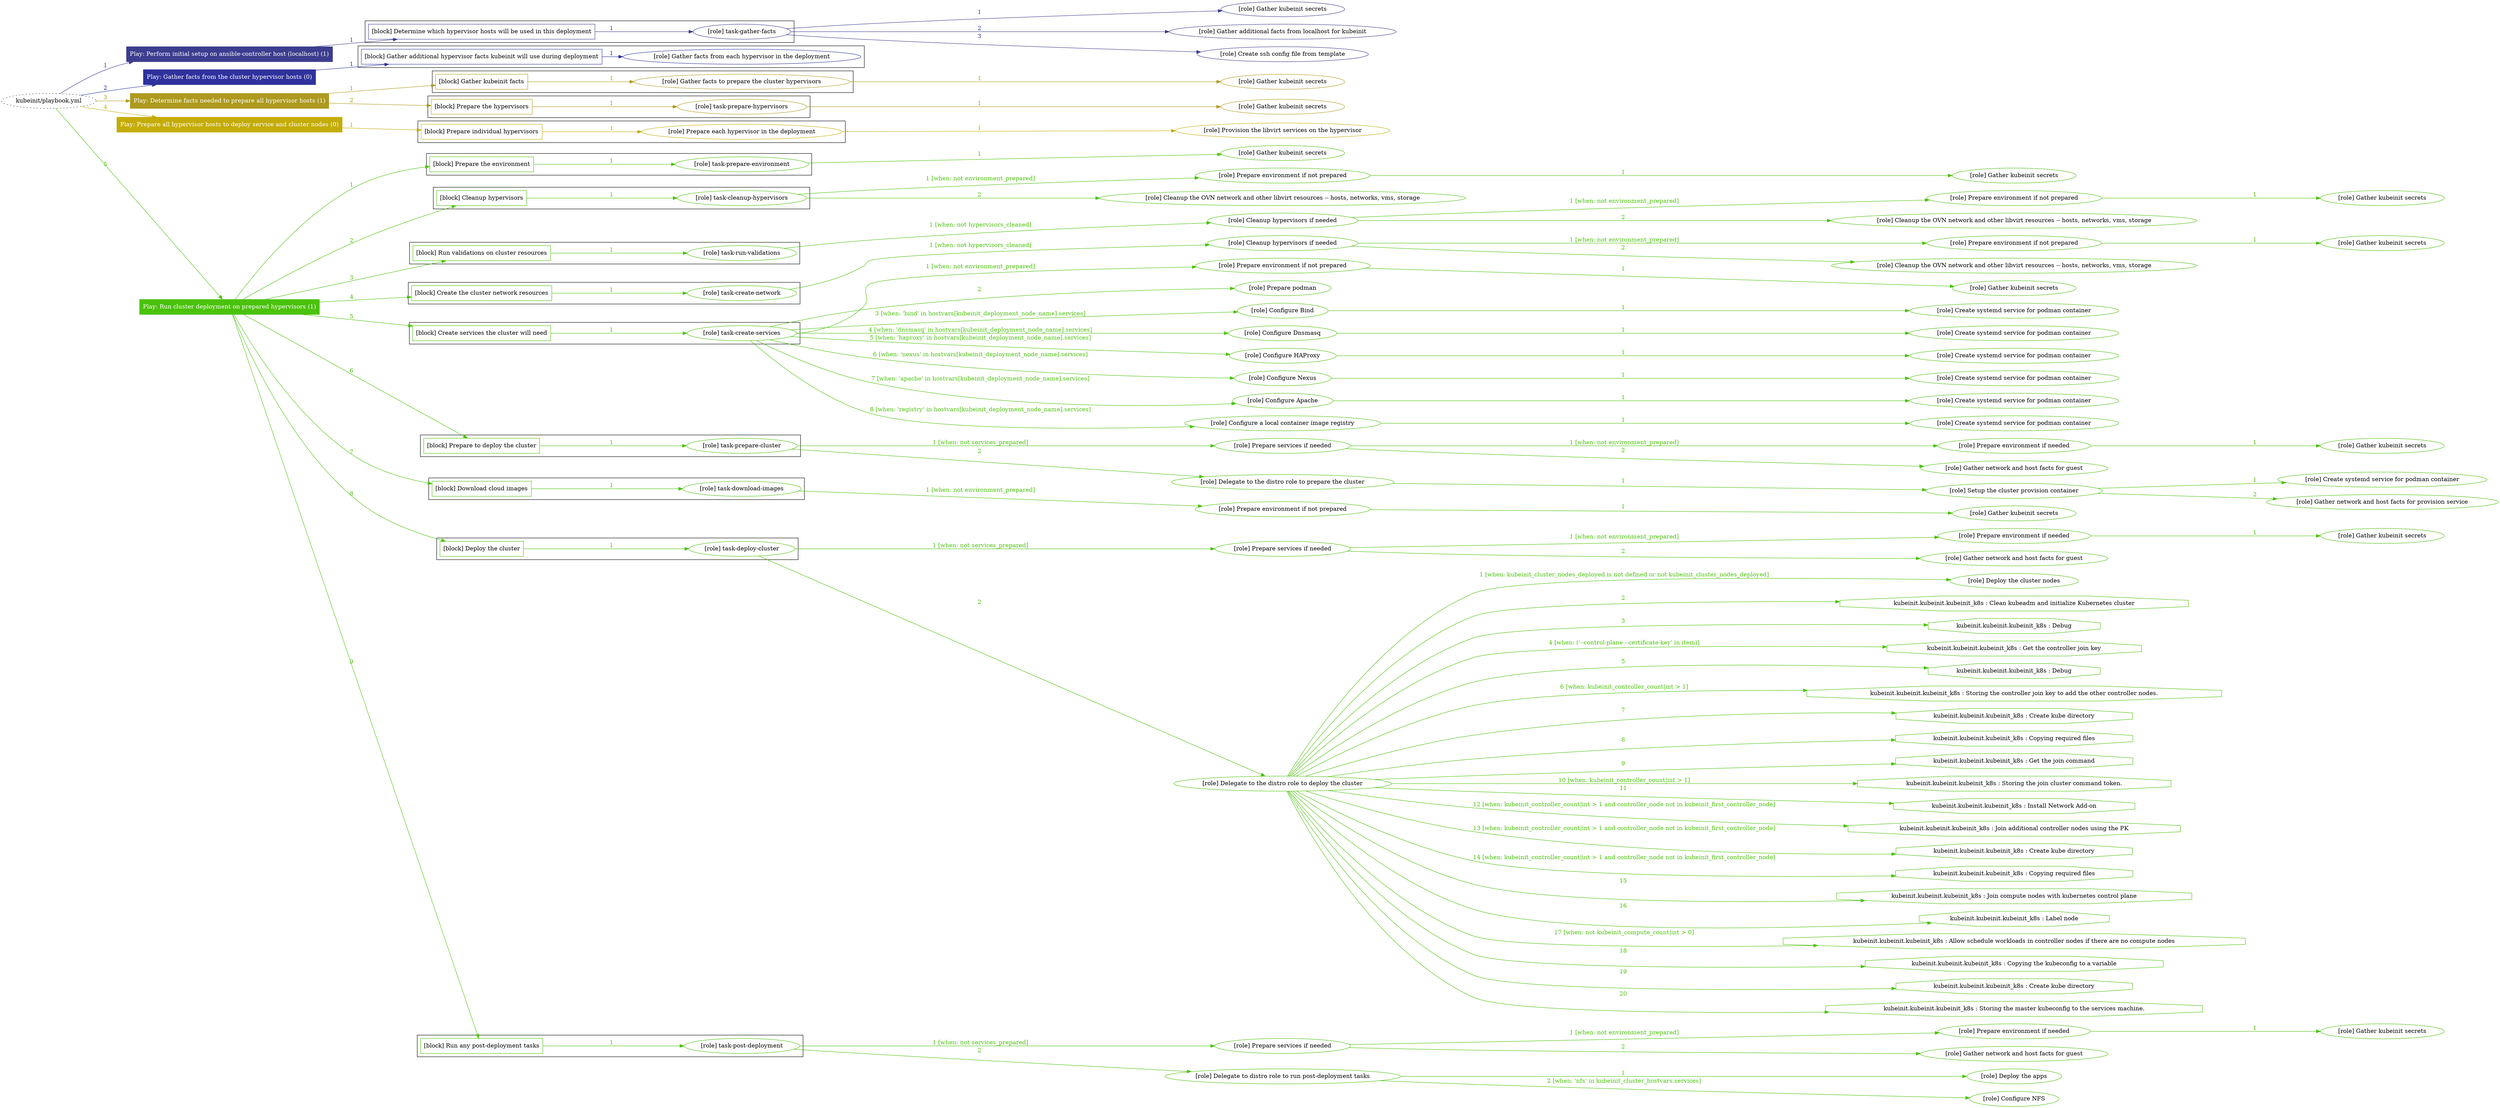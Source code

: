 digraph {
	graph [concentrate=true ordering=in rankdir=LR ratio=fill]
	edge [esep=5 sep=10]
	"kubeinit/playbook.yml" [URL="/home/runner/work/kubeinit/kubeinit/kubeinit/playbook.yml" id=playbook_e734a2d7 style=dotted]
	play_074221e9 [label="Play: Perform initial setup on ansible-controller host (localhost) (1)" URL="/home/runner/work/kubeinit/kubeinit/kubeinit/playbook.yml" color="#3d3d8f" fontcolor="#ffffff" id=play_074221e9 shape=box style=filled tooltip=localhost]
	"kubeinit/playbook.yml" -> play_074221e9 [label="1 " color="#3d3d8f" fontcolor="#3d3d8f" id=edge_3cb2c956 labeltooltip="1 " tooltip="1 "]
	subgraph "Gather kubeinit secrets" {
		role_6863949e [label="[role] Gather kubeinit secrets" URL="/home/runner/.ansible/collections/ansible_collections/kubeinit/kubeinit/roles/kubeinit_prepare/tasks/build_hypervisors_group.yml" color="#3d3d8f" id=role_6863949e tooltip="Gather kubeinit secrets"]
	}
	subgraph "Gather additional facts from localhost for kubeinit" {
		role_caf59a6f [label="[role] Gather additional facts from localhost for kubeinit" URL="/home/runner/.ansible/collections/ansible_collections/kubeinit/kubeinit/roles/kubeinit_prepare/tasks/build_hypervisors_group.yml" color="#3d3d8f" id=role_caf59a6f tooltip="Gather additional facts from localhost for kubeinit"]
	}
	subgraph "Create ssh config file from template" {
		role_b216b632 [label="[role] Create ssh config file from template" URL="/home/runner/.ansible/collections/ansible_collections/kubeinit/kubeinit/roles/kubeinit_prepare/tasks/build_hypervisors_group.yml" color="#3d3d8f" id=role_b216b632 tooltip="Create ssh config file from template"]
	}
	subgraph "task-gather-facts" {
		role_a3a53c31 [label="[role] task-gather-facts" URL="/home/runner/work/kubeinit/kubeinit/kubeinit/playbook.yml" color="#3d3d8f" id=role_a3a53c31 tooltip="task-gather-facts"]
		role_a3a53c31 -> role_6863949e [label="1 " color="#3d3d8f" fontcolor="#3d3d8f" id=edge_8c409356 labeltooltip="1 " tooltip="1 "]
		role_a3a53c31 -> role_caf59a6f [label="2 " color="#3d3d8f" fontcolor="#3d3d8f" id=edge_af7115fb labeltooltip="2 " tooltip="2 "]
		role_a3a53c31 -> role_b216b632 [label="3 " color="#3d3d8f" fontcolor="#3d3d8f" id=edge_ac2d08a5 labeltooltip="3 " tooltip="3 "]
	}
	subgraph "Play: Perform initial setup on ansible-controller host (localhost) (1)" {
		play_074221e9 -> block_5639934f [label=1 color="#3d3d8f" fontcolor="#3d3d8f" id=edge_0ef9ecd8 labeltooltip=1 tooltip=1]
		subgraph cluster_block_5639934f {
			block_5639934f [label="[block] Determine which hypervisor hosts will be used in this deployment" URL="/home/runner/work/kubeinit/kubeinit/kubeinit/playbook.yml" color="#3d3d8f" id=block_5639934f labeltooltip="Determine which hypervisor hosts will be used in this deployment" shape=box tooltip="Determine which hypervisor hosts will be used in this deployment"]
			block_5639934f -> role_a3a53c31 [label="1 " color="#3d3d8f" fontcolor="#3d3d8f" id=edge_a79504d6 labeltooltip="1 " tooltip="1 "]
		}
	}
	play_d009ba50 [label="Play: Gather facts from the cluster hypervisor hosts (0)" URL="/home/runner/work/kubeinit/kubeinit/kubeinit/playbook.yml" color="#2f329d" fontcolor="#ffffff" id=play_d009ba50 shape=box style=filled tooltip="Play: Gather facts from the cluster hypervisor hosts (0)"]
	"kubeinit/playbook.yml" -> play_d009ba50 [label="2 " color="#2f329d" fontcolor="#2f329d" id=edge_496f2b21 labeltooltip="2 " tooltip="2 "]
	subgraph "Gather facts from each hypervisor in the deployment" {
		role_ab9b87d4 [label="[role] Gather facts from each hypervisor in the deployment" URL="/home/runner/work/kubeinit/kubeinit/kubeinit/playbook.yml" color="#2f329d" id=role_ab9b87d4 tooltip="Gather facts from each hypervisor in the deployment"]
	}
	subgraph "Play: Gather facts from the cluster hypervisor hosts (0)" {
		play_d009ba50 -> block_fa7d609e [label=1 color="#2f329d" fontcolor="#2f329d" id=edge_ecd1b1af labeltooltip=1 tooltip=1]
		subgraph cluster_block_fa7d609e {
			block_fa7d609e [label="[block] Gather additional hypervisor facts kubeinit will use during deployment" URL="/home/runner/work/kubeinit/kubeinit/kubeinit/playbook.yml" color="#2f329d" id=block_fa7d609e labeltooltip="Gather additional hypervisor facts kubeinit will use during deployment" shape=box tooltip="Gather additional hypervisor facts kubeinit will use during deployment"]
			block_fa7d609e -> role_ab9b87d4 [label="1 " color="#2f329d" fontcolor="#2f329d" id=edge_fcd0d441 labeltooltip="1 " tooltip="1 "]
		}
	}
	play_07758728 [label="Play: Determine facts needed to prepare all hypervisor hosts (1)" URL="/home/runner/work/kubeinit/kubeinit/kubeinit/playbook.yml" color="#ae9a1e" fontcolor="#ffffff" id=play_07758728 shape=box style=filled tooltip=localhost]
	"kubeinit/playbook.yml" -> play_07758728 [label="3 " color="#ae9a1e" fontcolor="#ae9a1e" id=edge_bca0f4aa labeltooltip="3 " tooltip="3 "]
	subgraph "Gather kubeinit secrets" {
		role_4a3b97d4 [label="[role] Gather kubeinit secrets" URL="/home/runner/.ansible/collections/ansible_collections/kubeinit/kubeinit/roles/kubeinit_prepare/tasks/gather_kubeinit_facts.yml" color="#ae9a1e" id=role_4a3b97d4 tooltip="Gather kubeinit secrets"]
	}
	subgraph "Gather facts to prepare the cluster hypervisors" {
		role_61a4c23e [label="[role] Gather facts to prepare the cluster hypervisors" URL="/home/runner/work/kubeinit/kubeinit/kubeinit/playbook.yml" color="#ae9a1e" id=role_61a4c23e tooltip="Gather facts to prepare the cluster hypervisors"]
		role_61a4c23e -> role_4a3b97d4 [label="1 " color="#ae9a1e" fontcolor="#ae9a1e" id=edge_91c9e935 labeltooltip="1 " tooltip="1 "]
	}
	subgraph "Gather kubeinit secrets" {
		role_08c4fc3f [label="[role] Gather kubeinit secrets" URL="/home/runner/.ansible/collections/ansible_collections/kubeinit/kubeinit/roles/kubeinit_prepare/tasks/gather_kubeinit_facts.yml" color="#ae9a1e" id=role_08c4fc3f tooltip="Gather kubeinit secrets"]
	}
	subgraph "task-prepare-hypervisors" {
		role_ac6c3623 [label="[role] task-prepare-hypervisors" URL="/home/runner/work/kubeinit/kubeinit/kubeinit/playbook.yml" color="#ae9a1e" id=role_ac6c3623 tooltip="task-prepare-hypervisors"]
		role_ac6c3623 -> role_08c4fc3f [label="1 " color="#ae9a1e" fontcolor="#ae9a1e" id=edge_5bd3553e labeltooltip="1 " tooltip="1 "]
	}
	subgraph "Play: Determine facts needed to prepare all hypervisor hosts (1)" {
		play_07758728 -> block_598c58c0 [label=1 color="#ae9a1e" fontcolor="#ae9a1e" id=edge_9d2f1930 labeltooltip=1 tooltip=1]
		subgraph cluster_block_598c58c0 {
			block_598c58c0 [label="[block] Gather kubeinit facts" URL="/home/runner/work/kubeinit/kubeinit/kubeinit/playbook.yml" color="#ae9a1e" id=block_598c58c0 labeltooltip="Gather kubeinit facts" shape=box tooltip="Gather kubeinit facts"]
			block_598c58c0 -> role_61a4c23e [label="1 " color="#ae9a1e" fontcolor="#ae9a1e" id=edge_e7431650 labeltooltip="1 " tooltip="1 "]
		}
		play_07758728 -> block_c1de5cc2 [label=2 color="#ae9a1e" fontcolor="#ae9a1e" id=edge_74856ad4 labeltooltip=2 tooltip=2]
		subgraph cluster_block_c1de5cc2 {
			block_c1de5cc2 [label="[block] Prepare the hypervisors" URL="/home/runner/work/kubeinit/kubeinit/kubeinit/playbook.yml" color="#ae9a1e" id=block_c1de5cc2 labeltooltip="Prepare the hypervisors" shape=box tooltip="Prepare the hypervisors"]
			block_c1de5cc2 -> role_ac6c3623 [label="1 " color="#ae9a1e" fontcolor="#ae9a1e" id=edge_b84b532d labeltooltip="1 " tooltip="1 "]
		}
	}
	play_0ef365fc [label="Play: Prepare all hypervisor hosts to deploy service and cluster nodes (0)" URL="/home/runner/work/kubeinit/kubeinit/kubeinit/playbook.yml" color="#c4ac08" fontcolor="#ffffff" id=play_0ef365fc shape=box style=filled tooltip="Play: Prepare all hypervisor hosts to deploy service and cluster nodes (0)"]
	"kubeinit/playbook.yml" -> play_0ef365fc [label="4 " color="#c4ac08" fontcolor="#c4ac08" id=edge_543cac82 labeltooltip="4 " tooltip="4 "]
	subgraph "Provision the libvirt services on the hypervisor" {
		role_9a3930bc [label="[role] Provision the libvirt services on the hypervisor" URL="/home/runner/.ansible/collections/ansible_collections/kubeinit/kubeinit/roles/kubeinit_prepare/tasks/prepare_hypervisor.yml" color="#c4ac08" id=role_9a3930bc tooltip="Provision the libvirt services on the hypervisor"]
	}
	subgraph "Prepare each hypervisor in the deployment" {
		role_994f98f4 [label="[role] Prepare each hypervisor in the deployment" URL="/home/runner/work/kubeinit/kubeinit/kubeinit/playbook.yml" color="#c4ac08" id=role_994f98f4 tooltip="Prepare each hypervisor in the deployment"]
		role_994f98f4 -> role_9a3930bc [label="1 " color="#c4ac08" fontcolor="#c4ac08" id=edge_73a6e0f7 labeltooltip="1 " tooltip="1 "]
	}
	subgraph "Play: Prepare all hypervisor hosts to deploy service and cluster nodes (0)" {
		play_0ef365fc -> block_9754fe35 [label=1 color="#c4ac08" fontcolor="#c4ac08" id=edge_026866f7 labeltooltip=1 tooltip=1]
		subgraph cluster_block_9754fe35 {
			block_9754fe35 [label="[block] Prepare individual hypervisors" URL="/home/runner/work/kubeinit/kubeinit/kubeinit/playbook.yml" color="#c4ac08" id=block_9754fe35 labeltooltip="Prepare individual hypervisors" shape=box tooltip="Prepare individual hypervisors"]
			block_9754fe35 -> role_994f98f4 [label="1 " color="#c4ac08" fontcolor="#c4ac08" id=edge_f709fe39 labeltooltip="1 " tooltip="1 "]
		}
	}
	play_c331c54b [label="Play: Run cluster deployment on prepared hypervisors (1)" URL="/home/runner/work/kubeinit/kubeinit/kubeinit/playbook.yml" color="#4ac20a" fontcolor="#ffffff" id=play_c331c54b shape=box style=filled tooltip=localhost]
	"kubeinit/playbook.yml" -> play_c331c54b [label="5 " color="#4ac20a" fontcolor="#4ac20a" id=edge_6421f61b labeltooltip="5 " tooltip="5 "]
	subgraph "Gather kubeinit secrets" {
		role_071caebb [label="[role] Gather kubeinit secrets" URL="/home/runner/.ansible/collections/ansible_collections/kubeinit/kubeinit/roles/kubeinit_prepare/tasks/gather_kubeinit_facts.yml" color="#4ac20a" id=role_071caebb tooltip="Gather kubeinit secrets"]
	}
	subgraph "task-prepare-environment" {
		role_caa729d7 [label="[role] task-prepare-environment" URL="/home/runner/work/kubeinit/kubeinit/kubeinit/playbook.yml" color="#4ac20a" id=role_caa729d7 tooltip="task-prepare-environment"]
		role_caa729d7 -> role_071caebb [label="1 " color="#4ac20a" fontcolor="#4ac20a" id=edge_c390d3fb labeltooltip="1 " tooltip="1 "]
	}
	subgraph "Gather kubeinit secrets" {
		role_2187baed [label="[role] Gather kubeinit secrets" URL="/home/runner/.ansible/collections/ansible_collections/kubeinit/kubeinit/roles/kubeinit_prepare/tasks/gather_kubeinit_facts.yml" color="#4ac20a" id=role_2187baed tooltip="Gather kubeinit secrets"]
	}
	subgraph "Prepare environment if not prepared" {
		role_64ab65c9 [label="[role] Prepare environment if not prepared" URL="/home/runner/.ansible/collections/ansible_collections/kubeinit/kubeinit/roles/kubeinit_prepare/tasks/cleanup_hypervisors.yml" color="#4ac20a" id=role_64ab65c9 tooltip="Prepare environment if not prepared"]
		role_64ab65c9 -> role_2187baed [label="1 " color="#4ac20a" fontcolor="#4ac20a" id=edge_3c416015 labeltooltip="1 " tooltip="1 "]
	}
	subgraph "Cleanup the OVN network and other libvirt resources -- hosts, networks, vms, storage" {
		role_fcbad855 [label="[role] Cleanup the OVN network and other libvirt resources -- hosts, networks, vms, storage" URL="/home/runner/.ansible/collections/ansible_collections/kubeinit/kubeinit/roles/kubeinit_prepare/tasks/cleanup_hypervisors.yml" color="#4ac20a" id=role_fcbad855 tooltip="Cleanup the OVN network and other libvirt resources -- hosts, networks, vms, storage"]
	}
	subgraph "task-cleanup-hypervisors" {
		role_5d8f6d02 [label="[role] task-cleanup-hypervisors" URL="/home/runner/work/kubeinit/kubeinit/kubeinit/playbook.yml" color="#4ac20a" id=role_5d8f6d02 tooltip="task-cleanup-hypervisors"]
		role_5d8f6d02 -> role_64ab65c9 [label="1 [when: not environment_prepared]" color="#4ac20a" fontcolor="#4ac20a" id=edge_95a76dad labeltooltip="1 [when: not environment_prepared]" tooltip="1 [when: not environment_prepared]"]
		role_5d8f6d02 -> role_fcbad855 [label="2 " color="#4ac20a" fontcolor="#4ac20a" id=edge_44c9d60f labeltooltip="2 " tooltip="2 "]
	}
	subgraph "Gather kubeinit secrets" {
		role_aa053341 [label="[role] Gather kubeinit secrets" URL="/home/runner/.ansible/collections/ansible_collections/kubeinit/kubeinit/roles/kubeinit_prepare/tasks/gather_kubeinit_facts.yml" color="#4ac20a" id=role_aa053341 tooltip="Gather kubeinit secrets"]
	}
	subgraph "Prepare environment if not prepared" {
		role_e7c57a50 [label="[role] Prepare environment if not prepared" URL="/home/runner/.ansible/collections/ansible_collections/kubeinit/kubeinit/roles/kubeinit_prepare/tasks/cleanup_hypervisors.yml" color="#4ac20a" id=role_e7c57a50 tooltip="Prepare environment if not prepared"]
		role_e7c57a50 -> role_aa053341 [label="1 " color="#4ac20a" fontcolor="#4ac20a" id=edge_aca88133 labeltooltip="1 " tooltip="1 "]
	}
	subgraph "Cleanup the OVN network and other libvirt resources -- hosts, networks, vms, storage" {
		role_95b98541 [label="[role] Cleanup the OVN network and other libvirt resources -- hosts, networks, vms, storage" URL="/home/runner/.ansible/collections/ansible_collections/kubeinit/kubeinit/roles/kubeinit_prepare/tasks/cleanup_hypervisors.yml" color="#4ac20a" id=role_95b98541 tooltip="Cleanup the OVN network and other libvirt resources -- hosts, networks, vms, storage"]
	}
	subgraph "Cleanup hypervisors if needed" {
		role_5ea6e2e2 [label="[role] Cleanup hypervisors if needed" URL="/home/runner/.ansible/collections/ansible_collections/kubeinit/kubeinit/roles/kubeinit_validations/tasks/main.yml" color="#4ac20a" id=role_5ea6e2e2 tooltip="Cleanup hypervisors if needed"]
		role_5ea6e2e2 -> role_e7c57a50 [label="1 [when: not environment_prepared]" color="#4ac20a" fontcolor="#4ac20a" id=edge_458da6b3 labeltooltip="1 [when: not environment_prepared]" tooltip="1 [when: not environment_prepared]"]
		role_5ea6e2e2 -> role_95b98541 [label="2 " color="#4ac20a" fontcolor="#4ac20a" id=edge_e91dcc36 labeltooltip="2 " tooltip="2 "]
	}
	subgraph "task-run-validations" {
		role_b13ccb96 [label="[role] task-run-validations" URL="/home/runner/work/kubeinit/kubeinit/kubeinit/playbook.yml" color="#4ac20a" id=role_b13ccb96 tooltip="task-run-validations"]
		role_b13ccb96 -> role_5ea6e2e2 [label="1 [when: not hypervisors_cleaned]" color="#4ac20a" fontcolor="#4ac20a" id=edge_399413f6 labeltooltip="1 [when: not hypervisors_cleaned]" tooltip="1 [when: not hypervisors_cleaned]"]
	}
	subgraph "Gather kubeinit secrets" {
		role_3c21dec7 [label="[role] Gather kubeinit secrets" URL="/home/runner/.ansible/collections/ansible_collections/kubeinit/kubeinit/roles/kubeinit_prepare/tasks/gather_kubeinit_facts.yml" color="#4ac20a" id=role_3c21dec7 tooltip="Gather kubeinit secrets"]
	}
	subgraph "Prepare environment if not prepared" {
		role_c8cb7c7a [label="[role] Prepare environment if not prepared" URL="/home/runner/.ansible/collections/ansible_collections/kubeinit/kubeinit/roles/kubeinit_prepare/tasks/cleanup_hypervisors.yml" color="#4ac20a" id=role_c8cb7c7a tooltip="Prepare environment if not prepared"]
		role_c8cb7c7a -> role_3c21dec7 [label="1 " color="#4ac20a" fontcolor="#4ac20a" id=edge_eede60a6 labeltooltip="1 " tooltip="1 "]
	}
	subgraph "Cleanup the OVN network and other libvirt resources -- hosts, networks, vms, storage" {
		role_041d3ac8 [label="[role] Cleanup the OVN network and other libvirt resources -- hosts, networks, vms, storage" URL="/home/runner/.ansible/collections/ansible_collections/kubeinit/kubeinit/roles/kubeinit_prepare/tasks/cleanup_hypervisors.yml" color="#4ac20a" id=role_041d3ac8 tooltip="Cleanup the OVN network and other libvirt resources -- hosts, networks, vms, storage"]
	}
	subgraph "Cleanup hypervisors if needed" {
		role_304b39cc [label="[role] Cleanup hypervisors if needed" URL="/home/runner/.ansible/collections/ansible_collections/kubeinit/kubeinit/roles/kubeinit_libvirt/tasks/create_network.yml" color="#4ac20a" id=role_304b39cc tooltip="Cleanup hypervisors if needed"]
		role_304b39cc -> role_c8cb7c7a [label="1 [when: not environment_prepared]" color="#4ac20a" fontcolor="#4ac20a" id=edge_dba70acb labeltooltip="1 [when: not environment_prepared]" tooltip="1 [when: not environment_prepared]"]
		role_304b39cc -> role_041d3ac8 [label="2 " color="#4ac20a" fontcolor="#4ac20a" id=edge_e734e3c9 labeltooltip="2 " tooltip="2 "]
	}
	subgraph "task-create-network" {
		role_10042249 [label="[role] task-create-network" URL="/home/runner/work/kubeinit/kubeinit/kubeinit/playbook.yml" color="#4ac20a" id=role_10042249 tooltip="task-create-network"]
		role_10042249 -> role_304b39cc [label="1 [when: not hypervisors_cleaned]" color="#4ac20a" fontcolor="#4ac20a" id=edge_231ecb42 labeltooltip="1 [when: not hypervisors_cleaned]" tooltip="1 [when: not hypervisors_cleaned]"]
	}
	subgraph "Gather kubeinit secrets" {
		role_6e76d7c6 [label="[role] Gather kubeinit secrets" URL="/home/runner/.ansible/collections/ansible_collections/kubeinit/kubeinit/roles/kubeinit_prepare/tasks/gather_kubeinit_facts.yml" color="#4ac20a" id=role_6e76d7c6 tooltip="Gather kubeinit secrets"]
	}
	subgraph "Prepare environment if not prepared" {
		role_4405f7a8 [label="[role] Prepare environment if not prepared" URL="/home/runner/.ansible/collections/ansible_collections/kubeinit/kubeinit/roles/kubeinit_services/tasks/main.yml" color="#4ac20a" id=role_4405f7a8 tooltip="Prepare environment if not prepared"]
		role_4405f7a8 -> role_6e76d7c6 [label="1 " color="#4ac20a" fontcolor="#4ac20a" id=edge_328ae8c8 labeltooltip="1 " tooltip="1 "]
	}
	subgraph "Prepare podman" {
		role_efbbcc72 [label="[role] Prepare podman" URL="/home/runner/.ansible/collections/ansible_collections/kubeinit/kubeinit/roles/kubeinit_services/tasks/00_create_service_pod.yml" color="#4ac20a" id=role_efbbcc72 tooltip="Prepare podman"]
	}
	subgraph "Create systemd service for podman container" {
		role_4bf2adee [label="[role] Create systemd service for podman container" URL="/home/runner/.ansible/collections/ansible_collections/kubeinit/kubeinit/roles/kubeinit_bind/tasks/main.yml" color="#4ac20a" id=role_4bf2adee tooltip="Create systemd service for podman container"]
	}
	subgraph "Configure Bind" {
		role_bb672658 [label="[role] Configure Bind" URL="/home/runner/.ansible/collections/ansible_collections/kubeinit/kubeinit/roles/kubeinit_services/tasks/start_services_containers.yml" color="#4ac20a" id=role_bb672658 tooltip="Configure Bind"]
		role_bb672658 -> role_4bf2adee [label="1 " color="#4ac20a" fontcolor="#4ac20a" id=edge_ef991bb7 labeltooltip="1 " tooltip="1 "]
	}
	subgraph "Create systemd service for podman container" {
		role_fe11aa2f [label="[role] Create systemd service for podman container" URL="/home/runner/.ansible/collections/ansible_collections/kubeinit/kubeinit/roles/kubeinit_dnsmasq/tasks/main.yml" color="#4ac20a" id=role_fe11aa2f tooltip="Create systemd service for podman container"]
	}
	subgraph "Configure Dnsmasq" {
		role_e54466da [label="[role] Configure Dnsmasq" URL="/home/runner/.ansible/collections/ansible_collections/kubeinit/kubeinit/roles/kubeinit_services/tasks/start_services_containers.yml" color="#4ac20a" id=role_e54466da tooltip="Configure Dnsmasq"]
		role_e54466da -> role_fe11aa2f [label="1 " color="#4ac20a" fontcolor="#4ac20a" id=edge_dad0ee4a labeltooltip="1 " tooltip="1 "]
	}
	subgraph "Create systemd service for podman container" {
		role_1502950e [label="[role] Create systemd service for podman container" URL="/home/runner/.ansible/collections/ansible_collections/kubeinit/kubeinit/roles/kubeinit_haproxy/tasks/main.yml" color="#4ac20a" id=role_1502950e tooltip="Create systemd service for podman container"]
	}
	subgraph "Configure HAProxy" {
		role_b040f08a [label="[role] Configure HAProxy" URL="/home/runner/.ansible/collections/ansible_collections/kubeinit/kubeinit/roles/kubeinit_services/tasks/start_services_containers.yml" color="#4ac20a" id=role_b040f08a tooltip="Configure HAProxy"]
		role_b040f08a -> role_1502950e [label="1 " color="#4ac20a" fontcolor="#4ac20a" id=edge_11cdfc90 labeltooltip="1 " tooltip="1 "]
	}
	subgraph "Create systemd service for podman container" {
		role_ef406a55 [label="[role] Create systemd service for podman container" URL="/home/runner/.ansible/collections/ansible_collections/kubeinit/kubeinit/roles/kubeinit_nexus/tasks/main.yml" color="#4ac20a" id=role_ef406a55 tooltip="Create systemd service for podman container"]
	}
	subgraph "Configure Nexus" {
		role_49a5ab9a [label="[role] Configure Nexus" URL="/home/runner/.ansible/collections/ansible_collections/kubeinit/kubeinit/roles/kubeinit_services/tasks/start_services_containers.yml" color="#4ac20a" id=role_49a5ab9a tooltip="Configure Nexus"]
		role_49a5ab9a -> role_ef406a55 [label="1 " color="#4ac20a" fontcolor="#4ac20a" id=edge_4363b306 labeltooltip="1 " tooltip="1 "]
	}
	subgraph "Create systemd service for podman container" {
		role_304d25c0 [label="[role] Create systemd service for podman container" URL="/home/runner/.ansible/collections/ansible_collections/kubeinit/kubeinit/roles/kubeinit_apache/tasks/main.yml" color="#4ac20a" id=role_304d25c0 tooltip="Create systemd service for podman container"]
	}
	subgraph "Configure Apache" {
		role_17090b69 [label="[role] Configure Apache" URL="/home/runner/.ansible/collections/ansible_collections/kubeinit/kubeinit/roles/kubeinit_services/tasks/start_services_containers.yml" color="#4ac20a" id=role_17090b69 tooltip="Configure Apache"]
		role_17090b69 -> role_304d25c0 [label="1 " color="#4ac20a" fontcolor="#4ac20a" id=edge_e59df2d9 labeltooltip="1 " tooltip="1 "]
	}
	subgraph "Create systemd service for podman container" {
		role_5171a902 [label="[role] Create systemd service for podman container" URL="/home/runner/.ansible/collections/ansible_collections/kubeinit/kubeinit/roles/kubeinit_registry/tasks/main.yml" color="#4ac20a" id=role_5171a902 tooltip="Create systemd service for podman container"]
	}
	subgraph "Configure a local container image registry" {
		role_e693f20c [label="[role] Configure a local container image registry" URL="/home/runner/.ansible/collections/ansible_collections/kubeinit/kubeinit/roles/kubeinit_services/tasks/start_services_containers.yml" color="#4ac20a" id=role_e693f20c tooltip="Configure a local container image registry"]
		role_e693f20c -> role_5171a902 [label="1 " color="#4ac20a" fontcolor="#4ac20a" id=edge_846016ef labeltooltip="1 " tooltip="1 "]
	}
	subgraph "task-create-services" {
		role_b5ba1fb2 [label="[role] task-create-services" URL="/home/runner/work/kubeinit/kubeinit/kubeinit/playbook.yml" color="#4ac20a" id=role_b5ba1fb2 tooltip="task-create-services"]
		role_b5ba1fb2 -> role_4405f7a8 [label="1 [when: not environment_prepared]" color="#4ac20a" fontcolor="#4ac20a" id=edge_367211b8 labeltooltip="1 [when: not environment_prepared]" tooltip="1 [when: not environment_prepared]"]
		role_b5ba1fb2 -> role_efbbcc72 [label="2 " color="#4ac20a" fontcolor="#4ac20a" id=edge_63ae3ae7 labeltooltip="2 " tooltip="2 "]
		role_b5ba1fb2 -> role_bb672658 [label="3 [when: 'bind' in hostvars[kubeinit_deployment_node_name].services]" color="#4ac20a" fontcolor="#4ac20a" id=edge_701b1761 labeltooltip="3 [when: 'bind' in hostvars[kubeinit_deployment_node_name].services]" tooltip="3 [when: 'bind' in hostvars[kubeinit_deployment_node_name].services]"]
		role_b5ba1fb2 -> role_e54466da [label="4 [when: 'dnsmasq' in hostvars[kubeinit_deployment_node_name].services]" color="#4ac20a" fontcolor="#4ac20a" id=edge_e04a20e5 labeltooltip="4 [when: 'dnsmasq' in hostvars[kubeinit_deployment_node_name].services]" tooltip="4 [when: 'dnsmasq' in hostvars[kubeinit_deployment_node_name].services]"]
		role_b5ba1fb2 -> role_b040f08a [label="5 [when: 'haproxy' in hostvars[kubeinit_deployment_node_name].services]" color="#4ac20a" fontcolor="#4ac20a" id=edge_5f113cd2 labeltooltip="5 [when: 'haproxy' in hostvars[kubeinit_deployment_node_name].services]" tooltip="5 [when: 'haproxy' in hostvars[kubeinit_deployment_node_name].services]"]
		role_b5ba1fb2 -> role_49a5ab9a [label="6 [when: 'nexus' in hostvars[kubeinit_deployment_node_name].services]" color="#4ac20a" fontcolor="#4ac20a" id=edge_4450c829 labeltooltip="6 [when: 'nexus' in hostvars[kubeinit_deployment_node_name].services]" tooltip="6 [when: 'nexus' in hostvars[kubeinit_deployment_node_name].services]"]
		role_b5ba1fb2 -> role_17090b69 [label="7 [when: 'apache' in hostvars[kubeinit_deployment_node_name].services]" color="#4ac20a" fontcolor="#4ac20a" id=edge_7058e778 labeltooltip="7 [when: 'apache' in hostvars[kubeinit_deployment_node_name].services]" tooltip="7 [when: 'apache' in hostvars[kubeinit_deployment_node_name].services]"]
		role_b5ba1fb2 -> role_e693f20c [label="8 [when: 'registry' in hostvars[kubeinit_deployment_node_name].services]" color="#4ac20a" fontcolor="#4ac20a" id=edge_161158ac labeltooltip="8 [when: 'registry' in hostvars[kubeinit_deployment_node_name].services]" tooltip="8 [when: 'registry' in hostvars[kubeinit_deployment_node_name].services]"]
	}
	subgraph "Gather kubeinit secrets" {
		role_99378676 [label="[role] Gather kubeinit secrets" URL="/home/runner/.ansible/collections/ansible_collections/kubeinit/kubeinit/roles/kubeinit_prepare/tasks/gather_kubeinit_facts.yml" color="#4ac20a" id=role_99378676 tooltip="Gather kubeinit secrets"]
	}
	subgraph "Prepare environment if needed" {
		role_975b2c86 [label="[role] Prepare environment if needed" URL="/home/runner/.ansible/collections/ansible_collections/kubeinit/kubeinit/roles/kubeinit_services/tasks/prepare_services.yml" color="#4ac20a" id=role_975b2c86 tooltip="Prepare environment if needed"]
		role_975b2c86 -> role_99378676 [label="1 " color="#4ac20a" fontcolor="#4ac20a" id=edge_4d52eb54 labeltooltip="1 " tooltip="1 "]
	}
	subgraph "Gather network and host facts for guest" {
		role_c518cc48 [label="[role] Gather network and host facts for guest" URL="/home/runner/.ansible/collections/ansible_collections/kubeinit/kubeinit/roles/kubeinit_services/tasks/prepare_services.yml" color="#4ac20a" id=role_c518cc48 tooltip="Gather network and host facts for guest"]
	}
	subgraph "Prepare services if needed" {
		role_58d9ffd3 [label="[role] Prepare services if needed" URL="/home/runner/.ansible/collections/ansible_collections/kubeinit/kubeinit/roles/kubeinit_prepare/tasks/prepare_cluster.yml" color="#4ac20a" id=role_58d9ffd3 tooltip="Prepare services if needed"]
		role_58d9ffd3 -> role_975b2c86 [label="1 [when: not environment_prepared]" color="#4ac20a" fontcolor="#4ac20a" id=edge_422b951f labeltooltip="1 [when: not environment_prepared]" tooltip="1 [when: not environment_prepared]"]
		role_58d9ffd3 -> role_c518cc48 [label="2 " color="#4ac20a" fontcolor="#4ac20a" id=edge_fde34834 labeltooltip="2 " tooltip="2 "]
	}
	subgraph "Create systemd service for podman container" {
		role_5e99bfbf [label="[role] Create systemd service for podman container" URL="/home/runner/.ansible/collections/ansible_collections/kubeinit/kubeinit/roles/kubeinit_services/tasks/create_provision_container.yml" color="#4ac20a" id=role_5e99bfbf tooltip="Create systemd service for podman container"]
	}
	subgraph "Gather network and host facts for provision service" {
		role_784748b0 [label="[role] Gather network and host facts for provision service" URL="/home/runner/.ansible/collections/ansible_collections/kubeinit/kubeinit/roles/kubeinit_services/tasks/create_provision_container.yml" color="#4ac20a" id=role_784748b0 tooltip="Gather network and host facts for provision service"]
	}
	subgraph "Setup the cluster provision container" {
		role_6d4ef19f [label="[role] Setup the cluster provision container" URL="/home/runner/.ansible/collections/ansible_collections/kubeinit/kubeinit/roles/kubeinit_k8s/tasks/prepare_cluster.yml" color="#4ac20a" id=role_6d4ef19f tooltip="Setup the cluster provision container"]
		role_6d4ef19f -> role_5e99bfbf [label="1 " color="#4ac20a" fontcolor="#4ac20a" id=edge_53b13d52 labeltooltip="1 " tooltip="1 "]
		role_6d4ef19f -> role_784748b0 [label="2 " color="#4ac20a" fontcolor="#4ac20a" id=edge_28e42a48 labeltooltip="2 " tooltip="2 "]
	}
	subgraph "Delegate to the distro role to prepare the cluster" {
		role_29f12f2a [label="[role] Delegate to the distro role to prepare the cluster" URL="/home/runner/.ansible/collections/ansible_collections/kubeinit/kubeinit/roles/kubeinit_prepare/tasks/prepare_cluster.yml" color="#4ac20a" id=role_29f12f2a tooltip="Delegate to the distro role to prepare the cluster"]
		role_29f12f2a -> role_6d4ef19f [label="1 " color="#4ac20a" fontcolor="#4ac20a" id=edge_ee5fb860 labeltooltip="1 " tooltip="1 "]
	}
	subgraph "task-prepare-cluster" {
		role_57ac03f3 [label="[role] task-prepare-cluster" URL="/home/runner/work/kubeinit/kubeinit/kubeinit/playbook.yml" color="#4ac20a" id=role_57ac03f3 tooltip="task-prepare-cluster"]
		role_57ac03f3 -> role_58d9ffd3 [label="1 [when: not services_prepared]" color="#4ac20a" fontcolor="#4ac20a" id=edge_66a32589 labeltooltip="1 [when: not services_prepared]" tooltip="1 [when: not services_prepared]"]
		role_57ac03f3 -> role_29f12f2a [label="2 " color="#4ac20a" fontcolor="#4ac20a" id=edge_84f46909 labeltooltip="2 " tooltip="2 "]
	}
	subgraph "Gather kubeinit secrets" {
		role_9350c916 [label="[role] Gather kubeinit secrets" URL="/home/runner/.ansible/collections/ansible_collections/kubeinit/kubeinit/roles/kubeinit_prepare/tasks/gather_kubeinit_facts.yml" color="#4ac20a" id=role_9350c916 tooltip="Gather kubeinit secrets"]
	}
	subgraph "Prepare environment if not prepared" {
		role_339c92af [label="[role] Prepare environment if not prepared" URL="/home/runner/.ansible/collections/ansible_collections/kubeinit/kubeinit/roles/kubeinit_libvirt/tasks/download_cloud_images.yml" color="#4ac20a" id=role_339c92af tooltip="Prepare environment if not prepared"]
		role_339c92af -> role_9350c916 [label="1 " color="#4ac20a" fontcolor="#4ac20a" id=edge_dac43ad8 labeltooltip="1 " tooltip="1 "]
	}
	subgraph "task-download-images" {
		role_2a4e4001 [label="[role] task-download-images" URL="/home/runner/work/kubeinit/kubeinit/kubeinit/playbook.yml" color="#4ac20a" id=role_2a4e4001 tooltip="task-download-images"]
		role_2a4e4001 -> role_339c92af [label="1 [when: not environment_prepared]" color="#4ac20a" fontcolor="#4ac20a" id=edge_ec95b40c labeltooltip="1 [when: not environment_prepared]" tooltip="1 [when: not environment_prepared]"]
	}
	subgraph "Gather kubeinit secrets" {
		role_4dc36c62 [label="[role] Gather kubeinit secrets" URL="/home/runner/.ansible/collections/ansible_collections/kubeinit/kubeinit/roles/kubeinit_prepare/tasks/gather_kubeinit_facts.yml" color="#4ac20a" id=role_4dc36c62 tooltip="Gather kubeinit secrets"]
	}
	subgraph "Prepare environment if needed" {
		role_8b0063f5 [label="[role] Prepare environment if needed" URL="/home/runner/.ansible/collections/ansible_collections/kubeinit/kubeinit/roles/kubeinit_services/tasks/prepare_services.yml" color="#4ac20a" id=role_8b0063f5 tooltip="Prepare environment if needed"]
		role_8b0063f5 -> role_4dc36c62 [label="1 " color="#4ac20a" fontcolor="#4ac20a" id=edge_582e1448 labeltooltip="1 " tooltip="1 "]
	}
	subgraph "Gather network and host facts for guest" {
		role_4115c661 [label="[role] Gather network and host facts for guest" URL="/home/runner/.ansible/collections/ansible_collections/kubeinit/kubeinit/roles/kubeinit_services/tasks/prepare_services.yml" color="#4ac20a" id=role_4115c661 tooltip="Gather network and host facts for guest"]
	}
	subgraph "Prepare services if needed" {
		role_e8fd9f03 [label="[role] Prepare services if needed" URL="/home/runner/.ansible/collections/ansible_collections/kubeinit/kubeinit/roles/kubeinit_prepare/tasks/deploy_cluster.yml" color="#4ac20a" id=role_e8fd9f03 tooltip="Prepare services if needed"]
		role_e8fd9f03 -> role_8b0063f5 [label="1 [when: not environment_prepared]" color="#4ac20a" fontcolor="#4ac20a" id=edge_8b3607db labeltooltip="1 [when: not environment_prepared]" tooltip="1 [when: not environment_prepared]"]
		role_e8fd9f03 -> role_4115c661 [label="2 " color="#4ac20a" fontcolor="#4ac20a" id=edge_ab5a050e labeltooltip="2 " tooltip="2 "]
	}
	subgraph "Deploy the cluster nodes" {
		role_ca0fb937 [label="[role] Deploy the cluster nodes" URL="/home/runner/.ansible/collections/ansible_collections/kubeinit/kubeinit/roles/kubeinit_k8s/tasks/main.yml" color="#4ac20a" id=role_ca0fb937 tooltip="Deploy the cluster nodes"]
	}
	subgraph "Delegate to the distro role to deploy the cluster" {
		role_1900da93 [label="[role] Delegate to the distro role to deploy the cluster" URL="/home/runner/.ansible/collections/ansible_collections/kubeinit/kubeinit/roles/kubeinit_prepare/tasks/deploy_cluster.yml" color="#4ac20a" id=role_1900da93 tooltip="Delegate to the distro role to deploy the cluster"]
		role_1900da93 -> role_ca0fb937 [label="1 [when: kubeinit_cluster_nodes_deployed is not defined or not kubeinit_cluster_nodes_deployed]" color="#4ac20a" fontcolor="#4ac20a" id=edge_1aeaced3 labeltooltip="1 [when: kubeinit_cluster_nodes_deployed is not defined or not kubeinit_cluster_nodes_deployed]" tooltip="1 [when: kubeinit_cluster_nodes_deployed is not defined or not kubeinit_cluster_nodes_deployed]"]
		task_c2fdf8cf [label="kubeinit.kubeinit.kubeinit_k8s : Clean kubeadm and initialize Kubernetes cluster" URL="/home/runner/.ansible/collections/ansible_collections/kubeinit/kubeinit/roles/kubeinit_k8s/tasks/main.yml" color="#4ac20a" id=task_c2fdf8cf shape=octagon tooltip="kubeinit.kubeinit.kubeinit_k8s : Clean kubeadm and initialize Kubernetes cluster"]
		role_1900da93 -> task_c2fdf8cf [label="2 " color="#4ac20a" fontcolor="#4ac20a" id=edge_59bdf29a labeltooltip="2 " tooltip="2 "]
		task_25985f7c [label="kubeinit.kubeinit.kubeinit_k8s : Debug" URL="/home/runner/.ansible/collections/ansible_collections/kubeinit/kubeinit/roles/kubeinit_k8s/tasks/main.yml" color="#4ac20a" id=task_25985f7c shape=octagon tooltip="kubeinit.kubeinit.kubeinit_k8s : Debug"]
		role_1900da93 -> task_25985f7c [label="3 " color="#4ac20a" fontcolor="#4ac20a" id=edge_dc37a78a labeltooltip="3 " tooltip="3 "]
		task_4e8a8bf1 [label="kubeinit.kubeinit.kubeinit_k8s : Get the controller join key" URL="/home/runner/.ansible/collections/ansible_collections/kubeinit/kubeinit/roles/kubeinit_k8s/tasks/main.yml" color="#4ac20a" id=task_4e8a8bf1 shape=octagon tooltip="kubeinit.kubeinit.kubeinit_k8s : Get the controller join key"]
		role_1900da93 -> task_4e8a8bf1 [label="4 [when: ('--control-plane --certificate-key' in item)]" color="#4ac20a" fontcolor="#4ac20a" id=edge_85e57998 labeltooltip="4 [when: ('--control-plane --certificate-key' in item)]" tooltip="4 [when: ('--control-plane --certificate-key' in item)]"]
		task_77f8e869 [label="kubeinit.kubeinit.kubeinit_k8s : Debug" URL="/home/runner/.ansible/collections/ansible_collections/kubeinit/kubeinit/roles/kubeinit_k8s/tasks/main.yml" color="#4ac20a" id=task_77f8e869 shape=octagon tooltip="kubeinit.kubeinit.kubeinit_k8s : Debug"]
		role_1900da93 -> task_77f8e869 [label="5 " color="#4ac20a" fontcolor="#4ac20a" id=edge_f7576e5a labeltooltip="5 " tooltip="5 "]
		task_b8da94db [label="kubeinit.kubeinit.kubeinit_k8s : Storing the controller join key to add the other controller nodes." URL="/home/runner/.ansible/collections/ansible_collections/kubeinit/kubeinit/roles/kubeinit_k8s/tasks/main.yml" color="#4ac20a" id=task_b8da94db shape=octagon tooltip="kubeinit.kubeinit.kubeinit_k8s : Storing the controller join key to add the other controller nodes."]
		role_1900da93 -> task_b8da94db [label="6 [when: kubeinit_controller_count|int > 1]" color="#4ac20a" fontcolor="#4ac20a" id=edge_1bf886cb labeltooltip="6 [when: kubeinit_controller_count|int > 1]" tooltip="6 [when: kubeinit_controller_count|int > 1]"]
		task_4453bf81 [label="kubeinit.kubeinit.kubeinit_k8s : Create kube directory" URL="/home/runner/.ansible/collections/ansible_collections/kubeinit/kubeinit/roles/kubeinit_k8s/tasks/main.yml" color="#4ac20a" id=task_4453bf81 shape=octagon tooltip="kubeinit.kubeinit.kubeinit_k8s : Create kube directory"]
		role_1900da93 -> task_4453bf81 [label="7 " color="#4ac20a" fontcolor="#4ac20a" id=edge_1c43c656 labeltooltip="7 " tooltip="7 "]
		task_7189f1aa [label="kubeinit.kubeinit.kubeinit_k8s : Copying required files" URL="/home/runner/.ansible/collections/ansible_collections/kubeinit/kubeinit/roles/kubeinit_k8s/tasks/main.yml" color="#4ac20a" id=task_7189f1aa shape=octagon tooltip="kubeinit.kubeinit.kubeinit_k8s : Copying required files"]
		role_1900da93 -> task_7189f1aa [label="8 " color="#4ac20a" fontcolor="#4ac20a" id=edge_f3f9f5a2 labeltooltip="8 " tooltip="8 "]
		task_de145614 [label="kubeinit.kubeinit.kubeinit_k8s : Get the join command" URL="/home/runner/.ansible/collections/ansible_collections/kubeinit/kubeinit/roles/kubeinit_k8s/tasks/main.yml" color="#4ac20a" id=task_de145614 shape=octagon tooltip="kubeinit.kubeinit.kubeinit_k8s : Get the join command"]
		role_1900da93 -> task_de145614 [label="9 " color="#4ac20a" fontcolor="#4ac20a" id=edge_2531a3c2 labeltooltip="9 " tooltip="9 "]
		task_6c364704 [label="kubeinit.kubeinit.kubeinit_k8s : Storing the join cluster command token." URL="/home/runner/.ansible/collections/ansible_collections/kubeinit/kubeinit/roles/kubeinit_k8s/tasks/main.yml" color="#4ac20a" id=task_6c364704 shape=octagon tooltip="kubeinit.kubeinit.kubeinit_k8s : Storing the join cluster command token."]
		role_1900da93 -> task_6c364704 [label="10 [when: kubeinit_controller_count|int > 1]" color="#4ac20a" fontcolor="#4ac20a" id=edge_47257c62 labeltooltip="10 [when: kubeinit_controller_count|int > 1]" tooltip="10 [when: kubeinit_controller_count|int > 1]"]
		task_a23be6c5 [label="kubeinit.kubeinit.kubeinit_k8s : Install Network Add-on" URL="/home/runner/.ansible/collections/ansible_collections/kubeinit/kubeinit/roles/kubeinit_k8s/tasks/main.yml" color="#4ac20a" id=task_a23be6c5 shape=octagon tooltip="kubeinit.kubeinit.kubeinit_k8s : Install Network Add-on"]
		role_1900da93 -> task_a23be6c5 [label="11 " color="#4ac20a" fontcolor="#4ac20a" id=edge_b6c27d50 labeltooltip="11 " tooltip="11 "]
		task_96961ff7 [label="kubeinit.kubeinit.kubeinit_k8s : Join additional controller nodes using the PK" URL="/home/runner/.ansible/collections/ansible_collections/kubeinit/kubeinit/roles/kubeinit_k8s/tasks/main.yml" color="#4ac20a" id=task_96961ff7 shape=octagon tooltip="kubeinit.kubeinit.kubeinit_k8s : Join additional controller nodes using the PK"]
		role_1900da93 -> task_96961ff7 [label="12 [when: kubeinit_controller_count|int > 1 and controller_node not in kubeinit_first_controller_node]" color="#4ac20a" fontcolor="#4ac20a" id=edge_2994dee4 labeltooltip="12 [when: kubeinit_controller_count|int > 1 and controller_node not in kubeinit_first_controller_node]" tooltip="12 [when: kubeinit_controller_count|int > 1 and controller_node not in kubeinit_first_controller_node]"]
		task_43d697e6 [label="kubeinit.kubeinit.kubeinit_k8s : Create kube directory" URL="/home/runner/.ansible/collections/ansible_collections/kubeinit/kubeinit/roles/kubeinit_k8s/tasks/main.yml" color="#4ac20a" id=task_43d697e6 shape=octagon tooltip="kubeinit.kubeinit.kubeinit_k8s : Create kube directory"]
		role_1900da93 -> task_43d697e6 [label="13 [when: kubeinit_controller_count|int > 1 and controller_node not in kubeinit_first_controller_node]" color="#4ac20a" fontcolor="#4ac20a" id=edge_b5ab532d labeltooltip="13 [when: kubeinit_controller_count|int > 1 and controller_node not in kubeinit_first_controller_node]" tooltip="13 [when: kubeinit_controller_count|int > 1 and controller_node not in kubeinit_first_controller_node]"]
		task_28f04f16 [label="kubeinit.kubeinit.kubeinit_k8s : Copying required files" URL="/home/runner/.ansible/collections/ansible_collections/kubeinit/kubeinit/roles/kubeinit_k8s/tasks/main.yml" color="#4ac20a" id=task_28f04f16 shape=octagon tooltip="kubeinit.kubeinit.kubeinit_k8s : Copying required files"]
		role_1900da93 -> task_28f04f16 [label="14 [when: kubeinit_controller_count|int > 1 and controller_node not in kubeinit_first_controller_node]" color="#4ac20a" fontcolor="#4ac20a" id=edge_8d28ed54 labeltooltip="14 [when: kubeinit_controller_count|int > 1 and controller_node not in kubeinit_first_controller_node]" tooltip="14 [when: kubeinit_controller_count|int > 1 and controller_node not in kubeinit_first_controller_node]"]
		task_c0e94899 [label="kubeinit.kubeinit.kubeinit_k8s : Join compute nodes with kubernetes control plane" URL="/home/runner/.ansible/collections/ansible_collections/kubeinit/kubeinit/roles/kubeinit_k8s/tasks/main.yml" color="#4ac20a" id=task_c0e94899 shape=octagon tooltip="kubeinit.kubeinit.kubeinit_k8s : Join compute nodes with kubernetes control plane"]
		role_1900da93 -> task_c0e94899 [label="15 " color="#4ac20a" fontcolor="#4ac20a" id=edge_cee4d34c labeltooltip="15 " tooltip="15 "]
		task_d4929ffa [label="kubeinit.kubeinit.kubeinit_k8s : Label node" URL="/home/runner/.ansible/collections/ansible_collections/kubeinit/kubeinit/roles/kubeinit_k8s/tasks/main.yml" color="#4ac20a" id=task_d4929ffa shape=octagon tooltip="kubeinit.kubeinit.kubeinit_k8s : Label node"]
		role_1900da93 -> task_d4929ffa [label="16 " color="#4ac20a" fontcolor="#4ac20a" id=edge_22e3e8af labeltooltip="16 " tooltip="16 "]
		task_4ec04cdf [label="kubeinit.kubeinit.kubeinit_k8s : Allow schedule workloads in controller nodes if there are no compute nodes" URL="/home/runner/.ansible/collections/ansible_collections/kubeinit/kubeinit/roles/kubeinit_k8s/tasks/main.yml" color="#4ac20a" id=task_4ec04cdf shape=octagon tooltip="kubeinit.kubeinit.kubeinit_k8s : Allow schedule workloads in controller nodes if there are no compute nodes"]
		role_1900da93 -> task_4ec04cdf [label="17 [when: not kubeinit_compute_count|int > 0]" color="#4ac20a" fontcolor="#4ac20a" id=edge_e957f8a8 labeltooltip="17 [when: not kubeinit_compute_count|int > 0]" tooltip="17 [when: not kubeinit_compute_count|int > 0]"]
		task_abb92858 [label="kubeinit.kubeinit.kubeinit_k8s : Copying the kubeconfig to a variable" URL="/home/runner/.ansible/collections/ansible_collections/kubeinit/kubeinit/roles/kubeinit_k8s/tasks/main.yml" color="#4ac20a" id=task_abb92858 shape=octagon tooltip="kubeinit.kubeinit.kubeinit_k8s : Copying the kubeconfig to a variable"]
		role_1900da93 -> task_abb92858 [label="18 " color="#4ac20a" fontcolor="#4ac20a" id=edge_78ad332f labeltooltip="18 " tooltip="18 "]
		task_33a09801 [label="kubeinit.kubeinit.kubeinit_k8s : Create kube directory" URL="/home/runner/.ansible/collections/ansible_collections/kubeinit/kubeinit/roles/kubeinit_k8s/tasks/main.yml" color="#4ac20a" id=task_33a09801 shape=octagon tooltip="kubeinit.kubeinit.kubeinit_k8s : Create kube directory"]
		role_1900da93 -> task_33a09801 [label="19 " color="#4ac20a" fontcolor="#4ac20a" id=edge_43ebf95d labeltooltip="19 " tooltip="19 "]
		task_16a67cd7 [label="kubeinit.kubeinit.kubeinit_k8s : Storing the master kubeconfig to the services machine." URL="/home/runner/.ansible/collections/ansible_collections/kubeinit/kubeinit/roles/kubeinit_k8s/tasks/main.yml" color="#4ac20a" id=task_16a67cd7 shape=octagon tooltip="kubeinit.kubeinit.kubeinit_k8s : Storing the master kubeconfig to the services machine."]
		role_1900da93 -> task_16a67cd7 [label="20 " color="#4ac20a" fontcolor="#4ac20a" id=edge_b9fc0baa labeltooltip="20 " tooltip="20 "]
	}
	subgraph "task-deploy-cluster" {
		role_3f95d190 [label="[role] task-deploy-cluster" URL="/home/runner/work/kubeinit/kubeinit/kubeinit/playbook.yml" color="#4ac20a" id=role_3f95d190 tooltip="task-deploy-cluster"]
		role_3f95d190 -> role_e8fd9f03 [label="1 [when: not services_prepared]" color="#4ac20a" fontcolor="#4ac20a" id=edge_8fcf8f7a labeltooltip="1 [when: not services_prepared]" tooltip="1 [when: not services_prepared]"]
		role_3f95d190 -> role_1900da93 [label="2 " color="#4ac20a" fontcolor="#4ac20a" id=edge_fe650dbe labeltooltip="2 " tooltip="2 "]
	}
	subgraph "Gather kubeinit secrets" {
		role_2291f6fe [label="[role] Gather kubeinit secrets" URL="/home/runner/.ansible/collections/ansible_collections/kubeinit/kubeinit/roles/kubeinit_prepare/tasks/gather_kubeinit_facts.yml" color="#4ac20a" id=role_2291f6fe tooltip="Gather kubeinit secrets"]
	}
	subgraph "Prepare environment if needed" {
		role_01518948 [label="[role] Prepare environment if needed" URL="/home/runner/.ansible/collections/ansible_collections/kubeinit/kubeinit/roles/kubeinit_services/tasks/prepare_services.yml" color="#4ac20a" id=role_01518948 tooltip="Prepare environment if needed"]
		role_01518948 -> role_2291f6fe [label="1 " color="#4ac20a" fontcolor="#4ac20a" id=edge_d5860919 labeltooltip="1 " tooltip="1 "]
	}
	subgraph "Gather network and host facts for guest" {
		role_0f411b04 [label="[role] Gather network and host facts for guest" URL="/home/runner/.ansible/collections/ansible_collections/kubeinit/kubeinit/roles/kubeinit_services/tasks/prepare_services.yml" color="#4ac20a" id=role_0f411b04 tooltip="Gather network and host facts for guest"]
	}
	subgraph "Prepare services if needed" {
		role_d23c1a3c [label="[role] Prepare services if needed" URL="/home/runner/.ansible/collections/ansible_collections/kubeinit/kubeinit/roles/kubeinit_prepare/tasks/post_deployment.yml" color="#4ac20a" id=role_d23c1a3c tooltip="Prepare services if needed"]
		role_d23c1a3c -> role_01518948 [label="1 [when: not environment_prepared]" color="#4ac20a" fontcolor="#4ac20a" id=edge_9a41b08a labeltooltip="1 [when: not environment_prepared]" tooltip="1 [when: not environment_prepared]"]
		role_d23c1a3c -> role_0f411b04 [label="2 " color="#4ac20a" fontcolor="#4ac20a" id=edge_eabad5b0 labeltooltip="2 " tooltip="2 "]
	}
	subgraph "Deploy the apps" {
		role_a3342918 [label="[role] Deploy the apps" URL="/home/runner/.ansible/collections/ansible_collections/kubeinit/kubeinit/roles/kubeinit_k8s/tasks/post_deployment_tasks.yml" color="#4ac20a" id=role_a3342918 tooltip="Deploy the apps"]
	}
	subgraph "Configure NFS" {
		role_f1e36de3 [label="[role] Configure NFS" URL="/home/runner/.ansible/collections/ansible_collections/kubeinit/kubeinit/roles/kubeinit_k8s/tasks/post_deployment_tasks.yml" color="#4ac20a" id=role_f1e36de3 tooltip="Configure NFS"]
	}
	subgraph "Delegate to distro role to run post-deployment tasks" {
		role_720a508c [label="[role] Delegate to distro role to run post-deployment tasks" URL="/home/runner/.ansible/collections/ansible_collections/kubeinit/kubeinit/roles/kubeinit_prepare/tasks/post_deployment.yml" color="#4ac20a" id=role_720a508c tooltip="Delegate to distro role to run post-deployment tasks"]
		role_720a508c -> role_a3342918 [label="1 " color="#4ac20a" fontcolor="#4ac20a" id=edge_9811209d labeltooltip="1 " tooltip="1 "]
		role_720a508c -> role_f1e36de3 [label="2 [when: 'nfs' in kubeinit_cluster_hostvars.services]" color="#4ac20a" fontcolor="#4ac20a" id=edge_fa6e3936 labeltooltip="2 [when: 'nfs' in kubeinit_cluster_hostvars.services]" tooltip="2 [when: 'nfs' in kubeinit_cluster_hostvars.services]"]
	}
	subgraph "task-post-deployment" {
		role_94d4d901 [label="[role] task-post-deployment" URL="/home/runner/work/kubeinit/kubeinit/kubeinit/playbook.yml" color="#4ac20a" id=role_94d4d901 tooltip="task-post-deployment"]
		role_94d4d901 -> role_d23c1a3c [label="1 [when: not services_prepared]" color="#4ac20a" fontcolor="#4ac20a" id=edge_2459f5e8 labeltooltip="1 [when: not services_prepared]" tooltip="1 [when: not services_prepared]"]
		role_94d4d901 -> role_720a508c [label="2 " color="#4ac20a" fontcolor="#4ac20a" id=edge_37c11cb6 labeltooltip="2 " tooltip="2 "]
	}
	subgraph "Play: Run cluster deployment on prepared hypervisors (1)" {
		play_c331c54b -> block_aa2bb009 [label=1 color="#4ac20a" fontcolor="#4ac20a" id=edge_085f4db6 labeltooltip=1 tooltip=1]
		subgraph cluster_block_aa2bb009 {
			block_aa2bb009 [label="[block] Prepare the environment" URL="/home/runner/work/kubeinit/kubeinit/kubeinit/playbook.yml" color="#4ac20a" id=block_aa2bb009 labeltooltip="Prepare the environment" shape=box tooltip="Prepare the environment"]
			block_aa2bb009 -> role_caa729d7 [label="1 " color="#4ac20a" fontcolor="#4ac20a" id=edge_baaa1e94 labeltooltip="1 " tooltip="1 "]
		}
		play_c331c54b -> block_d37ce8af [label=2 color="#4ac20a" fontcolor="#4ac20a" id=edge_7170b73d labeltooltip=2 tooltip=2]
		subgraph cluster_block_d37ce8af {
			block_d37ce8af [label="[block] Cleanup hypervisors" URL="/home/runner/work/kubeinit/kubeinit/kubeinit/playbook.yml" color="#4ac20a" id=block_d37ce8af labeltooltip="Cleanup hypervisors" shape=box tooltip="Cleanup hypervisors"]
			block_d37ce8af -> role_5d8f6d02 [label="1 " color="#4ac20a" fontcolor="#4ac20a" id=edge_5070c5d4 labeltooltip="1 " tooltip="1 "]
		}
		play_c331c54b -> block_2e1539ed [label=3 color="#4ac20a" fontcolor="#4ac20a" id=edge_7341f5de labeltooltip=3 tooltip=3]
		subgraph cluster_block_2e1539ed {
			block_2e1539ed [label="[block] Run validations on cluster resources" URL="/home/runner/work/kubeinit/kubeinit/kubeinit/playbook.yml" color="#4ac20a" id=block_2e1539ed labeltooltip="Run validations on cluster resources" shape=box tooltip="Run validations on cluster resources"]
			block_2e1539ed -> role_b13ccb96 [label="1 " color="#4ac20a" fontcolor="#4ac20a" id=edge_be4022f1 labeltooltip="1 " tooltip="1 "]
		}
		play_c331c54b -> block_93c0d406 [label=4 color="#4ac20a" fontcolor="#4ac20a" id=edge_f280f86e labeltooltip=4 tooltip=4]
		subgraph cluster_block_93c0d406 {
			block_93c0d406 [label="[block] Create the cluster network resources" URL="/home/runner/work/kubeinit/kubeinit/kubeinit/playbook.yml" color="#4ac20a" id=block_93c0d406 labeltooltip="Create the cluster network resources" shape=box tooltip="Create the cluster network resources"]
			block_93c0d406 -> role_10042249 [label="1 " color="#4ac20a" fontcolor="#4ac20a" id=edge_26f4847d labeltooltip="1 " tooltip="1 "]
		}
		play_c331c54b -> block_30bd5e4b [label=5 color="#4ac20a" fontcolor="#4ac20a" id=edge_dd30dc3d labeltooltip=5 tooltip=5]
		subgraph cluster_block_30bd5e4b {
			block_30bd5e4b [label="[block] Create services the cluster will need" URL="/home/runner/work/kubeinit/kubeinit/kubeinit/playbook.yml" color="#4ac20a" id=block_30bd5e4b labeltooltip="Create services the cluster will need" shape=box tooltip="Create services the cluster will need"]
			block_30bd5e4b -> role_b5ba1fb2 [label="1 " color="#4ac20a" fontcolor="#4ac20a" id=edge_37d5a148 labeltooltip="1 " tooltip="1 "]
		}
		play_c331c54b -> block_150ad73c [label=6 color="#4ac20a" fontcolor="#4ac20a" id=edge_dceb5c8a labeltooltip=6 tooltip=6]
		subgraph cluster_block_150ad73c {
			block_150ad73c [label="[block] Prepare to deploy the cluster" URL="/home/runner/work/kubeinit/kubeinit/kubeinit/playbook.yml" color="#4ac20a" id=block_150ad73c labeltooltip="Prepare to deploy the cluster" shape=box tooltip="Prepare to deploy the cluster"]
			block_150ad73c -> role_57ac03f3 [label="1 " color="#4ac20a" fontcolor="#4ac20a" id=edge_9b75caea labeltooltip="1 " tooltip="1 "]
		}
		play_c331c54b -> block_ad996c88 [label=7 color="#4ac20a" fontcolor="#4ac20a" id=edge_9ddb6200 labeltooltip=7 tooltip=7]
		subgraph cluster_block_ad996c88 {
			block_ad996c88 [label="[block] Download cloud images" URL="/home/runner/work/kubeinit/kubeinit/kubeinit/playbook.yml" color="#4ac20a" id=block_ad996c88 labeltooltip="Download cloud images" shape=box tooltip="Download cloud images"]
			block_ad996c88 -> role_2a4e4001 [label="1 " color="#4ac20a" fontcolor="#4ac20a" id=edge_87537a60 labeltooltip="1 " tooltip="1 "]
		}
		play_c331c54b -> block_b6e00ebb [label=8 color="#4ac20a" fontcolor="#4ac20a" id=edge_97aeacac labeltooltip=8 tooltip=8]
		subgraph cluster_block_b6e00ebb {
			block_b6e00ebb [label="[block] Deploy the cluster" URL="/home/runner/work/kubeinit/kubeinit/kubeinit/playbook.yml" color="#4ac20a" id=block_b6e00ebb labeltooltip="Deploy the cluster" shape=box tooltip="Deploy the cluster"]
			block_b6e00ebb -> role_3f95d190 [label="1 " color="#4ac20a" fontcolor="#4ac20a" id=edge_8018c231 labeltooltip="1 " tooltip="1 "]
		}
		play_c331c54b -> block_3eb4704f [label=9 color="#4ac20a" fontcolor="#4ac20a" id=edge_c68af120 labeltooltip=9 tooltip=9]
		subgraph cluster_block_3eb4704f {
			block_3eb4704f [label="[block] Run any post-deployment tasks" URL="/home/runner/work/kubeinit/kubeinit/kubeinit/playbook.yml" color="#4ac20a" id=block_3eb4704f labeltooltip="Run any post-deployment tasks" shape=box tooltip="Run any post-deployment tasks"]
			block_3eb4704f -> role_94d4d901 [label="1 " color="#4ac20a" fontcolor="#4ac20a" id=edge_1b789768 labeltooltip="1 " tooltip="1 "]
		}
	}
}
